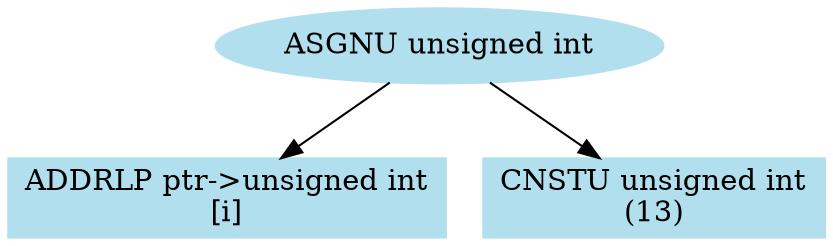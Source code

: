////////////////////////////////////////////////////////////////////////////////
// Generate the dot file for drawing semantic structure of statements

// File name: test.c
// Line number: 7
////////////////////////////////////////////////////////////////////////////////

digraph semantic_dag  {
    node [color=lightblue2, style=filled];

    v1 [label="ASGNU unsigned int"];
    v2 [label="ADDRLP ptr->unsigned int\n\[i\]", shape=box];
    v3 [label="CNSTU unsigned int\n\(13\)", shape=box];
    v1 -> v2;
    v1 -> v3;

}
